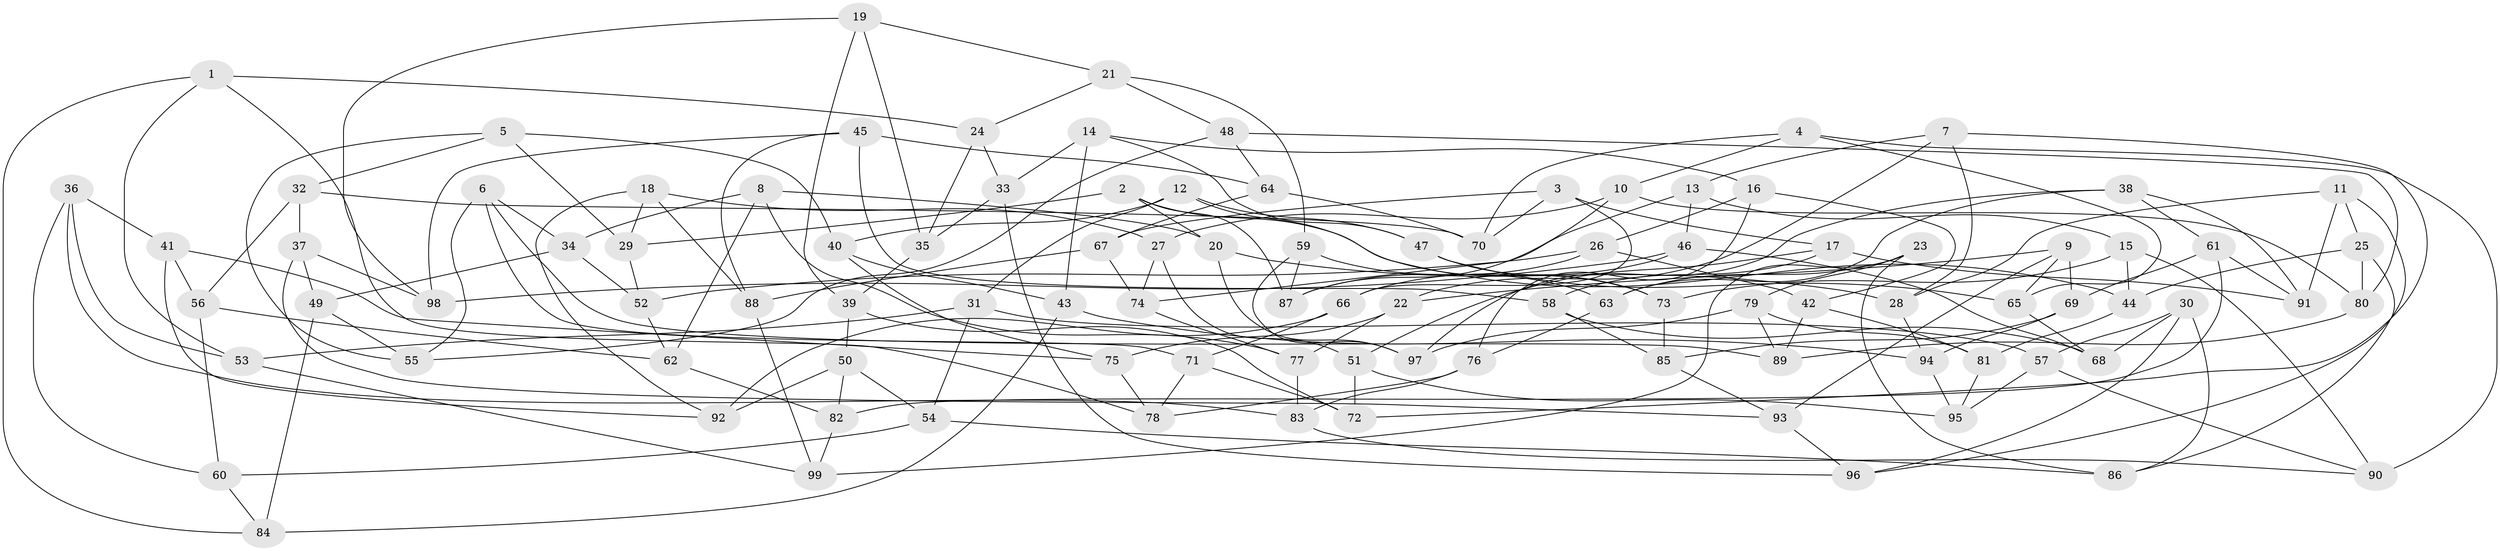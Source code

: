 // coarse degree distribution, {3: 0.12244897959183673, 4: 0.46938775510204084, 5: 0.22448979591836735, 9: 0.04081632653061224, 6: 0.02040816326530612, 11: 0.04081632653061224, 8: 0.02040816326530612, 7: 0.061224489795918366}
// Generated by graph-tools (version 1.1) at 2025/02/03/05/25 17:02:46]
// undirected, 99 vertices, 198 edges
graph export_dot {
graph [start="1"]
  node [color=gray90,style=filled];
  1;
  2;
  3;
  4;
  5;
  6;
  7;
  8;
  9;
  10;
  11;
  12;
  13;
  14;
  15;
  16;
  17;
  18;
  19;
  20;
  21;
  22;
  23;
  24;
  25;
  26;
  27;
  28;
  29;
  30;
  31;
  32;
  33;
  34;
  35;
  36;
  37;
  38;
  39;
  40;
  41;
  42;
  43;
  44;
  45;
  46;
  47;
  48;
  49;
  50;
  51;
  52;
  53;
  54;
  55;
  56;
  57;
  58;
  59;
  60;
  61;
  62;
  63;
  64;
  65;
  66;
  67;
  68;
  69;
  70;
  71;
  72;
  73;
  74;
  75;
  76;
  77;
  78;
  79;
  80;
  81;
  82;
  83;
  84;
  85;
  86;
  87;
  88;
  89;
  90;
  91;
  92;
  93;
  94;
  95;
  96;
  97;
  98;
  99;
  1 -- 24;
  1 -- 53;
  1 -- 84;
  1 -- 78;
  2 -- 44;
  2 -- 29;
  2 -- 20;
  2 -- 87;
  3 -- 17;
  3 -- 70;
  3 -- 66;
  3 -- 67;
  4 -- 10;
  4 -- 65;
  4 -- 70;
  4 -- 90;
  5 -- 32;
  5 -- 55;
  5 -- 40;
  5 -- 29;
  6 -- 55;
  6 -- 89;
  6 -- 71;
  6 -- 34;
  7 -- 72;
  7 -- 28;
  7 -- 13;
  7 -- 22;
  8 -- 34;
  8 -- 20;
  8 -- 77;
  8 -- 62;
  9 -- 93;
  9 -- 69;
  9 -- 65;
  9 -- 22;
  10 -- 80;
  10 -- 27;
  10 -- 87;
  11 -- 96;
  11 -- 91;
  11 -- 25;
  11 -- 28;
  12 -- 40;
  12 -- 47;
  12 -- 73;
  12 -- 31;
  13 -- 15;
  13 -- 46;
  13 -- 74;
  14 -- 43;
  14 -- 33;
  14 -- 47;
  14 -- 16;
  15 -- 73;
  15 -- 90;
  15 -- 44;
  16 -- 42;
  16 -- 26;
  16 -- 76;
  17 -- 51;
  17 -- 91;
  17 -- 58;
  18 -- 92;
  18 -- 88;
  18 -- 27;
  18 -- 29;
  19 -- 39;
  19 -- 21;
  19 -- 98;
  19 -- 35;
  20 -- 28;
  20 -- 97;
  21 -- 48;
  21 -- 24;
  21 -- 59;
  22 -- 77;
  22 -- 75;
  23 -- 99;
  23 -- 63;
  23 -- 86;
  23 -- 79;
  24 -- 35;
  24 -- 33;
  25 -- 80;
  25 -- 44;
  25 -- 86;
  26 -- 52;
  26 -- 87;
  26 -- 42;
  27 -- 51;
  27 -- 74;
  28 -- 94;
  29 -- 52;
  30 -- 57;
  30 -- 68;
  30 -- 96;
  30 -- 86;
  31 -- 54;
  31 -- 53;
  31 -- 57;
  32 -- 37;
  32 -- 70;
  32 -- 56;
  33 -- 96;
  33 -- 35;
  34 -- 52;
  34 -- 49;
  35 -- 39;
  36 -- 83;
  36 -- 41;
  36 -- 53;
  36 -- 60;
  37 -- 93;
  37 -- 49;
  37 -- 98;
  38 -- 63;
  38 -- 97;
  38 -- 91;
  38 -- 61;
  39 -- 72;
  39 -- 50;
  40 -- 75;
  40 -- 43;
  41 -- 92;
  41 -- 75;
  41 -- 56;
  42 -- 89;
  42 -- 81;
  43 -- 94;
  43 -- 84;
  44 -- 81;
  45 -- 64;
  45 -- 98;
  45 -- 58;
  45 -- 88;
  46 -- 98;
  46 -- 68;
  46 -- 66;
  47 -- 73;
  47 -- 65;
  48 -- 64;
  48 -- 55;
  48 -- 80;
  49 -- 84;
  49 -- 55;
  50 -- 82;
  50 -- 54;
  50 -- 92;
  51 -- 95;
  51 -- 72;
  52 -- 62;
  53 -- 99;
  54 -- 60;
  54 -- 86;
  56 -- 60;
  56 -- 62;
  57 -- 90;
  57 -- 95;
  58 -- 68;
  58 -- 85;
  59 -- 87;
  59 -- 63;
  59 -- 97;
  60 -- 84;
  61 -- 69;
  61 -- 91;
  61 -- 82;
  62 -- 82;
  63 -- 76;
  64 -- 67;
  64 -- 70;
  65 -- 68;
  66 -- 71;
  66 -- 92;
  67 -- 74;
  67 -- 88;
  69 -- 94;
  69 -- 85;
  71 -- 72;
  71 -- 78;
  73 -- 85;
  74 -- 77;
  75 -- 78;
  76 -- 83;
  76 -- 78;
  77 -- 83;
  79 -- 89;
  79 -- 81;
  79 -- 97;
  80 -- 89;
  81 -- 95;
  82 -- 99;
  83 -- 90;
  85 -- 93;
  88 -- 99;
  93 -- 96;
  94 -- 95;
}
